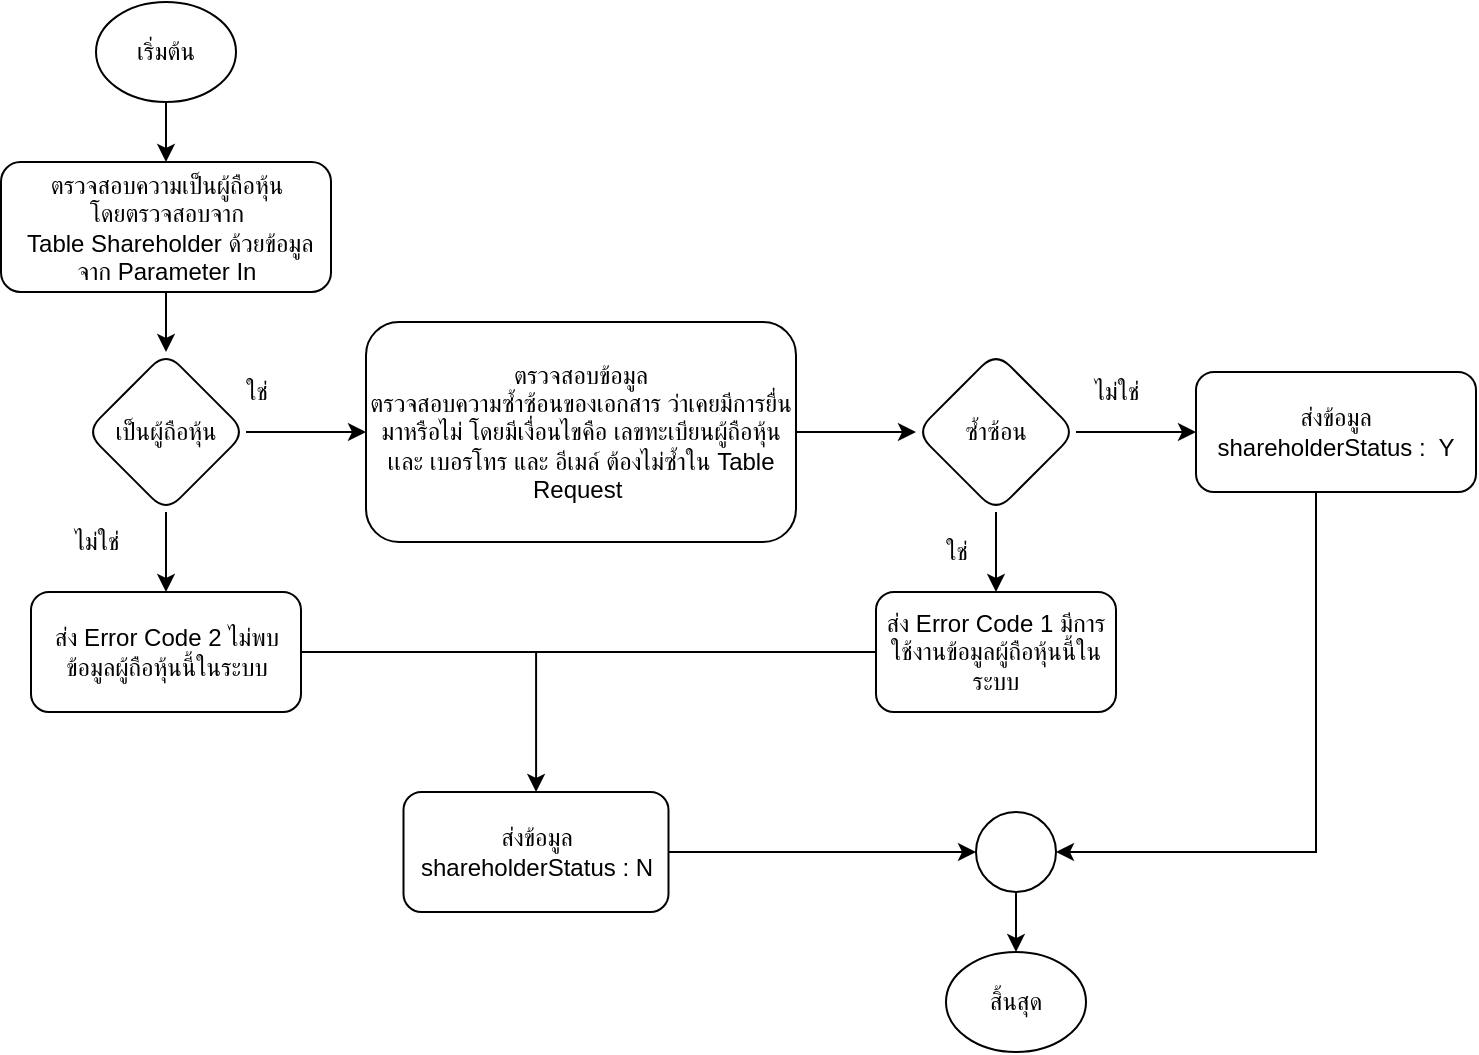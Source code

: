 <mxfile version="20.2.8" type="github">
  <diagram id="r1KlR5gyU6nK87SkoTvP" name="หน้า-1">
    <mxGraphModel dx="314" dy="570" grid="1" gridSize="10" guides="1" tooltips="1" connect="1" arrows="1" fold="1" page="1" pageScale="1" pageWidth="827" pageHeight="1169" math="0" shadow="0">
      <root>
        <mxCell id="0" />
        <mxCell id="1" parent="0" />
        <mxCell id="m3CZalvDAAZhXAgWsh8W-37" value="" style="edgeStyle=orthogonalEdgeStyle;rounded=0;orthogonalLoop=1;jettySize=auto;html=1;" parent="1" source="m3CZalvDAAZhXAgWsh8W-38" target="m3CZalvDAAZhXAgWsh8W-49" edge="1">
          <mxGeometry relative="1" as="geometry">
            <mxPoint x="935" y="100" as="targetPoint" />
          </mxGeometry>
        </mxCell>
        <mxCell id="m3CZalvDAAZhXAgWsh8W-38" value="เริ่มต้น" style="ellipse;whiteSpace=wrap;html=1;" parent="1" vertex="1">
          <mxGeometry x="900" y="20" width="70" height="50" as="geometry" />
        </mxCell>
        <mxCell id="m3CZalvDAAZhXAgWsh8W-49" value="ตรวจสอบความเป็นผู้ถือหุ้น &lt;br&gt;โดยตรวจสอบจาก&lt;br&gt;&amp;nbsp;Table Shareholder ด้วยข้อมูล&lt;br&gt;จาก Parameter In" style="whiteSpace=wrap;html=1;rounded=1;" parent="1" vertex="1">
          <mxGeometry x="852.5" y="100" width="165" height="65" as="geometry" />
        </mxCell>
        <mxCell id="m3CZalvDAAZhXAgWsh8W-54" value="เป็นผู้ถือหุ้น" style="rhombus;whiteSpace=wrap;html=1;rounded=1;" parent="1" vertex="1">
          <mxGeometry x="895" y="195" width="80" height="80" as="geometry" />
        </mxCell>
        <mxCell id="m3CZalvDAAZhXAgWsh8W-47" value="" style="edgeStyle=orthogonalEdgeStyle;rounded=0;orthogonalLoop=1;jettySize=auto;html=1;" parent="1" source="m3CZalvDAAZhXAgWsh8W-49" target="m3CZalvDAAZhXAgWsh8W-54" edge="1">
          <mxGeometry relative="1" as="geometry" />
        </mxCell>
        <mxCell id="m3CZalvDAAZhXAgWsh8W-55" value="ไม่ใช่" style="text;html=1;align=center;verticalAlign=middle;resizable=0;points=[];autosize=1;strokeColor=none;fillColor=none;" parent="1" vertex="1">
          <mxGeometry x="875" y="275" width="50" height="30" as="geometry" />
        </mxCell>
        <mxCell id="m3CZalvDAAZhXAgWsh8W-78" value="ส่ง Error Code 2 ไม่พบข้อมูลผู้ถือหุ้นนี้ในระบบ" style="whiteSpace=wrap;html=1;rounded=1;" parent="1" vertex="1">
          <mxGeometry x="867.5" y="315" width="135" height="60" as="geometry" />
        </mxCell>
        <mxCell id="m3CZalvDAAZhXAgWsh8W-79" value="" style="edgeStyle=orthogonalEdgeStyle;rounded=0;orthogonalLoop=1;jettySize=auto;html=1;" parent="1" source="m3CZalvDAAZhXAgWsh8W-54" target="m3CZalvDAAZhXAgWsh8W-78" edge="1">
          <mxGeometry relative="1" as="geometry" />
        </mxCell>
        <mxCell id="m3CZalvDAAZhXAgWsh8W-82" value="ตรวจสอบข้อมูล&lt;br&gt;ตรวจสอบความซ้ำซ้อนของเอกสาร ว่าเคยมีการยื่นมาหรือไม่ โดยมีเงื่อนไขคือ เลขทะเบียนผู้ถือหุ้น เเละ เบอรโทร และ อีเมล์ ต้องไม่ซ้ำใน Table Request&amp;nbsp;" style="whiteSpace=wrap;html=1;rounded=1;" parent="1" vertex="1">
          <mxGeometry x="1035" y="180" width="215" height="110" as="geometry" />
        </mxCell>
        <mxCell id="m3CZalvDAAZhXAgWsh8W-83" value="" style="edgeStyle=orthogonalEdgeStyle;rounded=0;orthogonalLoop=1;jettySize=auto;html=1;" parent="1" source="m3CZalvDAAZhXAgWsh8W-54" target="m3CZalvDAAZhXAgWsh8W-82" edge="1">
          <mxGeometry relative="1" as="geometry" />
        </mxCell>
        <mxCell id="m3CZalvDAAZhXAgWsh8W-84" value="ใช่" style="text;html=1;align=center;verticalAlign=middle;resizable=0;points=[];autosize=1;strokeColor=none;fillColor=none;" parent="1" vertex="1">
          <mxGeometry x="960" y="200" width="40" height="30" as="geometry" />
        </mxCell>
        <mxCell id="m3CZalvDAAZhXAgWsh8W-85" value="ซ้ำซ้อน" style="rhombus;whiteSpace=wrap;html=1;rounded=1;" parent="1" vertex="1">
          <mxGeometry x="1310" y="195" width="80" height="80" as="geometry" />
        </mxCell>
        <mxCell id="m3CZalvDAAZhXAgWsh8W-86" value="" style="edgeStyle=orthogonalEdgeStyle;rounded=0;orthogonalLoop=1;jettySize=auto;html=1;" parent="1" source="m3CZalvDAAZhXAgWsh8W-82" target="m3CZalvDAAZhXAgWsh8W-85" edge="1">
          <mxGeometry relative="1" as="geometry" />
        </mxCell>
        <mxCell id="m3CZalvDAAZhXAgWsh8W-95" style="edgeStyle=orthogonalEdgeStyle;rounded=0;orthogonalLoop=1;jettySize=auto;html=1;endArrow=none;endFill=0;" parent="1" source="m3CZalvDAAZhXAgWsh8W-87" edge="1">
          <mxGeometry relative="1" as="geometry">
            <mxPoint x="1120" y="345" as="targetPoint" />
          </mxGeometry>
        </mxCell>
        <mxCell id="m3CZalvDAAZhXAgWsh8W-87" value="ส่ง Error Code 1 มีการใช้งานข้อมูลผู้ถือหุ้นนี้ในระบบ" style="whiteSpace=wrap;html=1;rounded=1;" parent="1" vertex="1">
          <mxGeometry x="1290" y="315" width="120" height="60" as="geometry" />
        </mxCell>
        <mxCell id="m3CZalvDAAZhXAgWsh8W-88" value="" style="edgeStyle=orthogonalEdgeStyle;rounded=0;orthogonalLoop=1;jettySize=auto;html=1;" parent="1" source="m3CZalvDAAZhXAgWsh8W-85" target="m3CZalvDAAZhXAgWsh8W-87" edge="1">
          <mxGeometry relative="1" as="geometry" />
        </mxCell>
        <mxCell id="m3CZalvDAAZhXAgWsh8W-89" value="ส่งข้อมูล&lt;br&gt;shareholderStatus :&amp;nbsp; Y" style="whiteSpace=wrap;html=1;rounded=1;" parent="1" vertex="1">
          <mxGeometry x="1450" y="205" width="140" height="60" as="geometry" />
        </mxCell>
        <mxCell id="m3CZalvDAAZhXAgWsh8W-90" value="" style="edgeStyle=orthogonalEdgeStyle;rounded=0;orthogonalLoop=1;jettySize=auto;html=1;" parent="1" source="m3CZalvDAAZhXAgWsh8W-85" target="m3CZalvDAAZhXAgWsh8W-89" edge="1">
          <mxGeometry relative="1" as="geometry" />
        </mxCell>
        <mxCell id="m3CZalvDAAZhXAgWsh8W-91" value="ไม่ใช่" style="text;html=1;align=center;verticalAlign=middle;resizable=0;points=[];autosize=1;strokeColor=none;fillColor=none;" parent="1" vertex="1">
          <mxGeometry x="1385" y="200" width="50" height="30" as="geometry" />
        </mxCell>
        <mxCell id="m3CZalvDAAZhXAgWsh8W-92" value="ใช่" style="text;html=1;align=center;verticalAlign=middle;resizable=0;points=[];autosize=1;strokeColor=none;fillColor=none;" parent="1" vertex="1">
          <mxGeometry x="1310" y="280" width="40" height="30" as="geometry" />
        </mxCell>
        <mxCell id="m3CZalvDAAZhXAgWsh8W-93" value="ส่งข้อมูล&lt;br&gt;shareholderStatus : N" style="whiteSpace=wrap;html=1;rounded=1;" parent="1" vertex="1">
          <mxGeometry x="1053.75" y="415" width="132.5" height="60" as="geometry" />
        </mxCell>
        <mxCell id="m3CZalvDAAZhXAgWsh8W-94" value="" style="edgeStyle=orthogonalEdgeStyle;rounded=0;orthogonalLoop=1;jettySize=auto;html=1;" parent="1" source="m3CZalvDAAZhXAgWsh8W-78" target="m3CZalvDAAZhXAgWsh8W-93" edge="1">
          <mxGeometry relative="1" as="geometry" />
        </mxCell>
        <mxCell id="m3CZalvDAAZhXAgWsh8W-98" value="" style="ellipse;whiteSpace=wrap;html=1;rounded=1;" parent="1" vertex="1">
          <mxGeometry x="1340" y="425" width="40" height="40" as="geometry" />
        </mxCell>
        <mxCell id="m3CZalvDAAZhXAgWsh8W-99" value="" style="edgeStyle=orthogonalEdgeStyle;rounded=0;orthogonalLoop=1;jettySize=auto;html=1;endArrow=classic;endFill=1;" parent="1" source="m3CZalvDAAZhXAgWsh8W-89" target="m3CZalvDAAZhXAgWsh8W-98" edge="1">
          <mxGeometry relative="1" as="geometry">
            <Array as="points">
              <mxPoint x="1510" y="445" />
            </Array>
          </mxGeometry>
        </mxCell>
        <mxCell id="m3CZalvDAAZhXAgWsh8W-100" style="edgeStyle=orthogonalEdgeStyle;rounded=0;orthogonalLoop=1;jettySize=auto;html=1;entryX=0;entryY=0.5;entryDx=0;entryDy=0;endArrow=classic;endFill=1;" parent="1" source="m3CZalvDAAZhXAgWsh8W-93" target="m3CZalvDAAZhXAgWsh8W-98" edge="1">
          <mxGeometry relative="1" as="geometry" />
        </mxCell>
        <mxCell id="m3CZalvDAAZhXAgWsh8W-103" value="สิ้นสุด" style="ellipse;whiteSpace=wrap;html=1;" parent="1" vertex="1">
          <mxGeometry x="1325" y="495" width="70" height="50" as="geometry" />
        </mxCell>
        <mxCell id="m3CZalvDAAZhXAgWsh8W-105" value="" style="edgeStyle=orthogonalEdgeStyle;rounded=0;orthogonalLoop=1;jettySize=auto;html=1;endArrow=classic;endFill=1;" parent="1" source="m3CZalvDAAZhXAgWsh8W-98" target="m3CZalvDAAZhXAgWsh8W-103" edge="1">
          <mxGeometry relative="1" as="geometry" />
        </mxCell>
      </root>
    </mxGraphModel>
  </diagram>
</mxfile>
